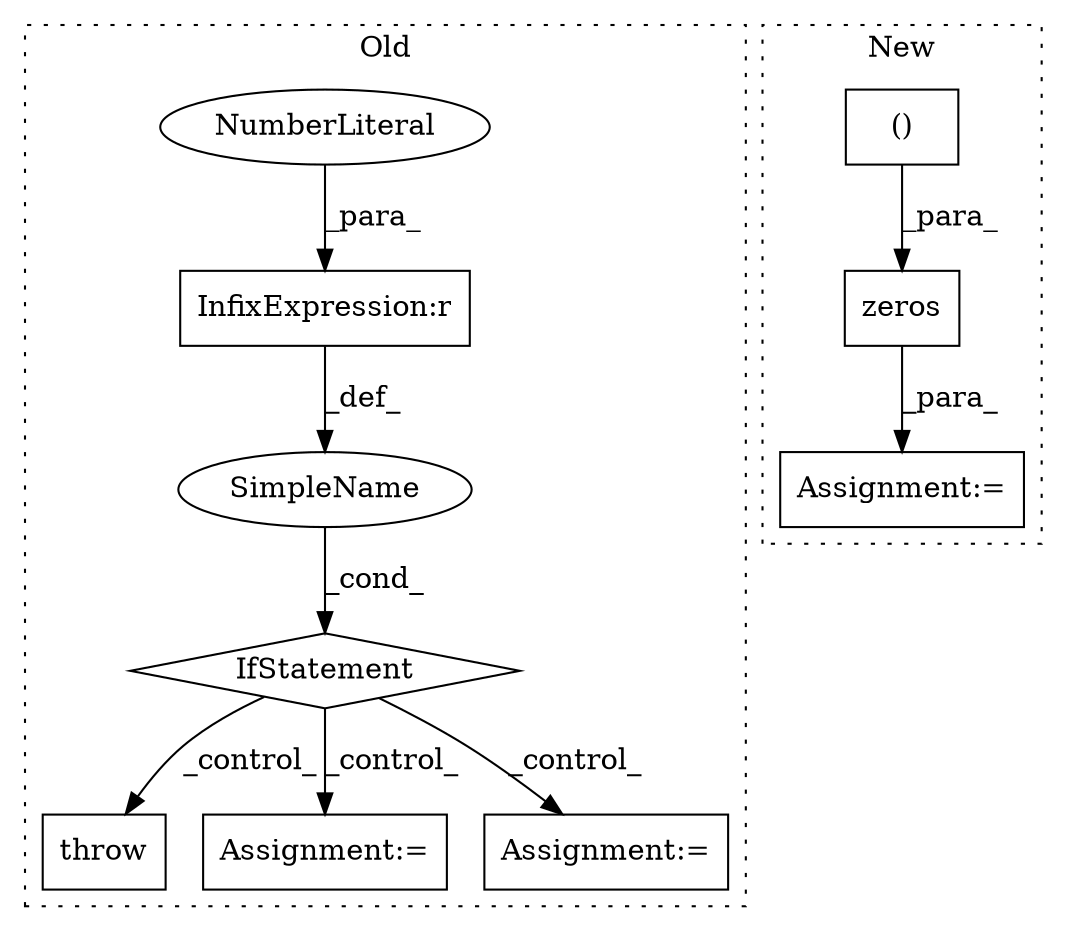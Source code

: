 digraph G {
subgraph cluster0 {
1 [label="throw" a="53" s="18872" l="6" shape="box"];
5 [label="IfStatement" a="25" s="18588,18615" l="4,2" shape="diamond"];
6 [label="SimpleName" a="42" s="" l="" shape="ellipse"];
7 [label="Assignment:=" a="7" s="18789" l="1" shape="box"];
8 [label="InfixExpression:r" a="27" s="18610" l="4" shape="box"];
9 [label="NumberLiteral" a="34" s="18614" l="1" shape="ellipse"];
10 [label="Assignment:=" a="7" s="18642" l="1" shape="box"];
label = "Old";
style="dotted";
}
subgraph cluster1 {
2 [label="zeros" a="32" s="9664,9731" l="11,2" shape="box"];
3 [label="Assignment:=" a="7" s="9657" l="1" shape="box"];
4 [label="()" a="106" s="9675" l="56" shape="box"];
label = "New";
style="dotted";
}
2 -> 3 [label="_para_"];
4 -> 2 [label="_para_"];
5 -> 10 [label="_control_"];
5 -> 1 [label="_control_"];
5 -> 7 [label="_control_"];
6 -> 5 [label="_cond_"];
8 -> 6 [label="_def_"];
9 -> 8 [label="_para_"];
}